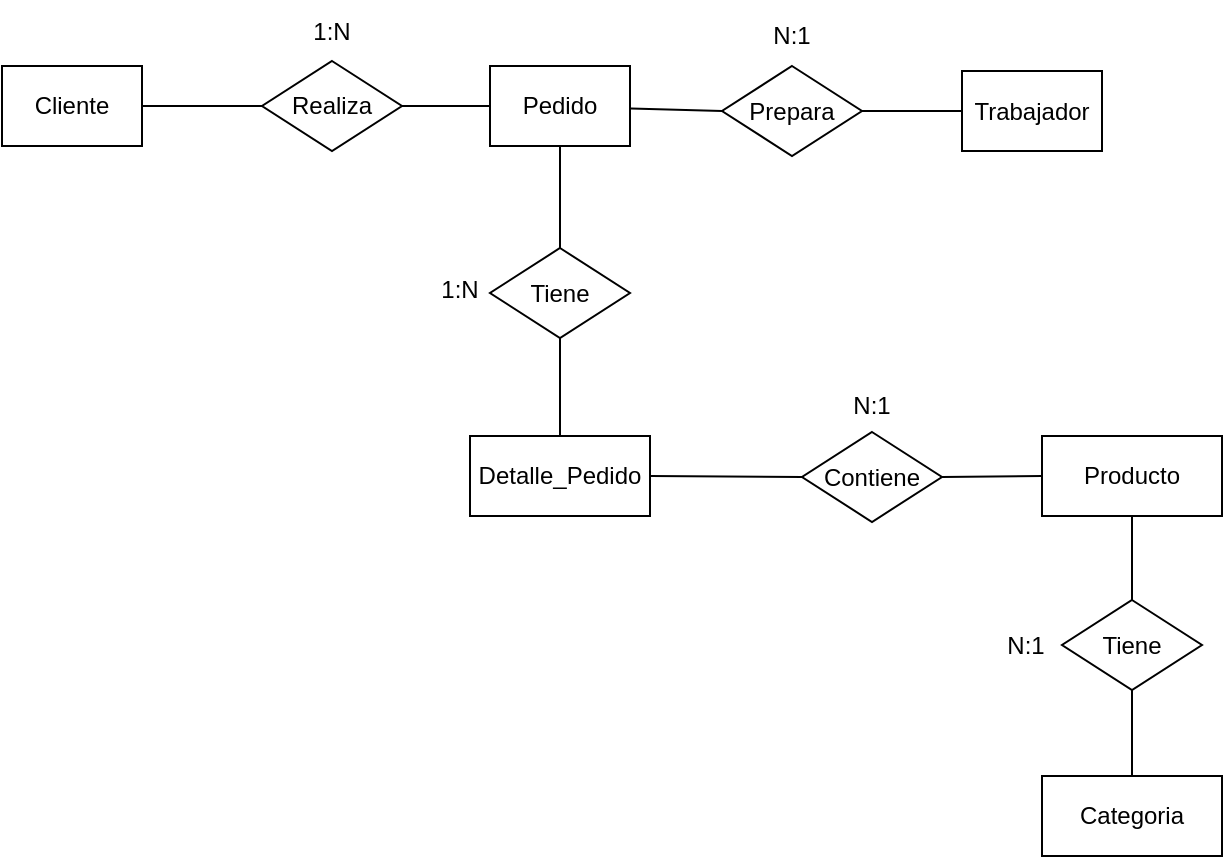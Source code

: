 <mxfile version="24.3.1" type="device">
  <diagram name="Página-1" id="al79PRzEsN4C3lmTY9LC">
    <mxGraphModel dx="1434" dy="796" grid="1" gridSize="10" guides="1" tooltips="1" connect="1" arrows="1" fold="1" page="1" pageScale="1" pageWidth="827" pageHeight="1169" math="0" shadow="0">
      <root>
        <mxCell id="0" />
        <mxCell id="1" parent="0" />
        <mxCell id="TFa83CtxomrTN633iHs5-1" value="Cliente" style="rounded=0;whiteSpace=wrap;html=1;" parent="1" vertex="1">
          <mxGeometry x="60" y="265" width="70" height="40" as="geometry" />
        </mxCell>
        <mxCell id="TFa83CtxomrTN633iHs5-2" value="Realiza" style="rhombus;whiteSpace=wrap;html=1;" parent="1" vertex="1">
          <mxGeometry x="190" y="262.5" width="70" height="45" as="geometry" />
        </mxCell>
        <mxCell id="TFa83CtxomrTN633iHs5-3" value="Pedido" style="rounded=0;whiteSpace=wrap;html=1;" parent="1" vertex="1">
          <mxGeometry x="304" y="265" width="70" height="40" as="geometry" />
        </mxCell>
        <mxCell id="TFa83CtxomrTN633iHs5-4" value="" style="endArrow=none;html=1;rounded=0;entryX=0;entryY=0.5;entryDx=0;entryDy=0;exitX=1;exitY=0.5;exitDx=0;exitDy=0;" parent="1" source="TFa83CtxomrTN633iHs5-2" target="TFa83CtxomrTN633iHs5-3" edge="1">
          <mxGeometry width="50" height="50" relative="1" as="geometry">
            <mxPoint x="350" y="570" as="sourcePoint" />
            <mxPoint x="400" y="520" as="targetPoint" />
          </mxGeometry>
        </mxCell>
        <mxCell id="TFa83CtxomrTN633iHs5-5" value="" style="endArrow=none;html=1;rounded=0;exitX=1;exitY=0.5;exitDx=0;exitDy=0;entryX=0;entryY=0.5;entryDx=0;entryDy=0;" parent="1" source="TFa83CtxomrTN633iHs5-1" target="TFa83CtxomrTN633iHs5-2" edge="1">
          <mxGeometry width="50" height="50" relative="1" as="geometry">
            <mxPoint x="350" y="570" as="sourcePoint" />
            <mxPoint x="400" y="520" as="targetPoint" />
          </mxGeometry>
        </mxCell>
        <mxCell id="TFa83CtxomrTN633iHs5-7" value="1:N" style="text;strokeColor=none;align=center;fillColor=none;html=1;verticalAlign=middle;whiteSpace=wrap;rounded=0;" parent="1" vertex="1">
          <mxGeometry x="200" y="232.5" width="50" height="30" as="geometry" />
        </mxCell>
        <mxCell id="TFa83CtxomrTN633iHs5-14" value="Prepara" style="rhombus;whiteSpace=wrap;html=1;" parent="1" vertex="1">
          <mxGeometry x="420" y="265" width="70" height="45" as="geometry" />
        </mxCell>
        <mxCell id="TFa83CtxomrTN633iHs5-15" value="Trabajador" style="rounded=0;whiteSpace=wrap;html=1;" parent="1" vertex="1">
          <mxGeometry x="540" y="267.5" width="70" height="40" as="geometry" />
        </mxCell>
        <mxCell id="TFa83CtxomrTN633iHs5-17" value="N:1" style="text;strokeColor=none;align=center;fillColor=none;html=1;verticalAlign=middle;whiteSpace=wrap;rounded=0;" parent="1" vertex="1">
          <mxGeometry x="430" y="235" width="50" height="30" as="geometry" />
        </mxCell>
        <mxCell id="TFa83CtxomrTN633iHs5-18" value="" style="endArrow=none;html=1;rounded=0;entryX=0;entryY=0.5;entryDx=0;entryDy=0;exitX=1;exitY=0.5;exitDx=0;exitDy=0;" parent="1" source="TFa83CtxomrTN633iHs5-14" target="TFa83CtxomrTN633iHs5-15" edge="1">
          <mxGeometry width="50" height="50" relative="1" as="geometry">
            <mxPoint x="240" y="220" as="sourcePoint" />
            <mxPoint x="290" y="170" as="targetPoint" />
          </mxGeometry>
        </mxCell>
        <mxCell id="TFa83CtxomrTN633iHs5-19" value="" style="endArrow=none;html=1;rounded=0;entryX=0;entryY=0.5;entryDx=0;entryDy=0;exitX=1.007;exitY=0.531;exitDx=0;exitDy=0;exitPerimeter=0;" parent="1" source="TFa83CtxomrTN633iHs5-3" target="TFa83CtxomrTN633iHs5-14" edge="1">
          <mxGeometry width="50" height="50" relative="1" as="geometry">
            <mxPoint x="380" y="280" as="sourcePoint" />
            <mxPoint x="290" y="170" as="targetPoint" />
          </mxGeometry>
        </mxCell>
        <mxCell id="TFa83CtxomrTN633iHs5-20" value="1:N" style="text;strokeColor=none;align=center;fillColor=none;html=1;verticalAlign=middle;whiteSpace=wrap;rounded=0;" parent="1" vertex="1">
          <mxGeometry x="264" y="361.5" width="50" height="30" as="geometry" />
        </mxCell>
        <mxCell id="TFa83CtxomrTN633iHs5-21" value="Tiene" style="rhombus;whiteSpace=wrap;html=1;" parent="1" vertex="1">
          <mxGeometry x="304" y="356" width="70" height="45" as="geometry" />
        </mxCell>
        <mxCell id="TFa83CtxomrTN633iHs5-22" value="" style="endArrow=none;html=1;rounded=0;entryX=0.5;entryY=1;entryDx=0;entryDy=0;exitX=0.5;exitY=0;exitDx=0;exitDy=0;" parent="1" source="TFa83CtxomrTN633iHs5-21" target="TFa83CtxomrTN633iHs5-3" edge="1">
          <mxGeometry width="50" height="50" relative="1" as="geometry">
            <mxPoint x="190" y="340" as="sourcePoint" />
            <mxPoint x="240" y="290" as="targetPoint" />
          </mxGeometry>
        </mxCell>
        <mxCell id="TFa83CtxomrTN633iHs5-23" value="Detalle_Pedido" style="rounded=0;whiteSpace=wrap;html=1;" parent="1" vertex="1">
          <mxGeometry x="294" y="450" width="90" height="40" as="geometry" />
        </mxCell>
        <mxCell id="TFa83CtxomrTN633iHs5-24" value="" style="endArrow=none;html=1;rounded=0;entryX=0.5;entryY=1;entryDx=0;entryDy=0;exitX=0.5;exitY=0;exitDx=0;exitDy=0;" parent="1" source="TFa83CtxomrTN633iHs5-23" target="TFa83CtxomrTN633iHs5-21" edge="1">
          <mxGeometry width="50" height="50" relative="1" as="geometry">
            <mxPoint x="190" y="450" as="sourcePoint" />
            <mxPoint x="240" y="400" as="targetPoint" />
          </mxGeometry>
        </mxCell>
        <mxCell id="TFa83CtxomrTN633iHs5-25" value="Contiene" style="rhombus;whiteSpace=wrap;html=1;" parent="1" vertex="1">
          <mxGeometry x="460" y="448" width="70" height="45" as="geometry" />
        </mxCell>
        <mxCell id="TFa83CtxomrTN633iHs5-26" value="Producto" style="rounded=0;whiteSpace=wrap;html=1;" parent="1" vertex="1">
          <mxGeometry x="580" y="450" width="90" height="40" as="geometry" />
        </mxCell>
        <mxCell id="TFa83CtxomrTN633iHs5-28" value="" style="endArrow=none;html=1;rounded=0;entryX=1;entryY=0.5;entryDx=0;entryDy=0;exitX=0;exitY=0.5;exitDx=0;exitDy=0;" parent="1" source="TFa83CtxomrTN633iHs5-25" target="TFa83CtxomrTN633iHs5-23" edge="1">
          <mxGeometry width="50" height="50" relative="1" as="geometry">
            <mxPoint x="270" y="330" as="sourcePoint" />
            <mxPoint x="320" y="280" as="targetPoint" />
          </mxGeometry>
        </mxCell>
        <mxCell id="TFa83CtxomrTN633iHs5-29" value="" style="endArrow=none;html=1;rounded=0;entryX=1;entryY=0.5;entryDx=0;entryDy=0;exitX=0;exitY=0.5;exitDx=0;exitDy=0;" parent="1" source="TFa83CtxomrTN633iHs5-26" target="TFa83CtxomrTN633iHs5-25" edge="1">
          <mxGeometry width="50" height="50" relative="1" as="geometry">
            <mxPoint x="550" y="468" as="sourcePoint" />
            <mxPoint x="320" y="280" as="targetPoint" />
          </mxGeometry>
        </mxCell>
        <mxCell id="TFa83CtxomrTN633iHs5-30" value="N:1" style="text;strokeColor=none;align=center;fillColor=none;html=1;verticalAlign=middle;whiteSpace=wrap;rounded=0;" parent="1" vertex="1">
          <mxGeometry x="470" y="420" width="50" height="30" as="geometry" />
        </mxCell>
        <mxCell id="TFa83CtxomrTN633iHs5-31" value="Tiene" style="rhombus;whiteSpace=wrap;html=1;" parent="1" vertex="1">
          <mxGeometry x="590" y="532" width="70" height="45" as="geometry" />
        </mxCell>
        <mxCell id="TFa83CtxomrTN633iHs5-32" value="Categoria" style="rounded=0;whiteSpace=wrap;html=1;" parent="1" vertex="1">
          <mxGeometry x="580" y="620" width="90" height="40" as="geometry" />
        </mxCell>
        <mxCell id="TFa83CtxomrTN633iHs5-34" value="N:1" style="text;strokeColor=none;align=center;fillColor=none;html=1;verticalAlign=middle;whiteSpace=wrap;rounded=0;" parent="1" vertex="1">
          <mxGeometry x="547" y="539.5" width="50" height="30" as="geometry" />
        </mxCell>
        <mxCell id="TFa83CtxomrTN633iHs5-35" value="" style="endArrow=none;html=1;rounded=0;entryX=0.5;entryY=1;entryDx=0;entryDy=0;exitX=0.5;exitY=0;exitDx=0;exitDy=0;" parent="1" source="TFa83CtxomrTN633iHs5-31" target="TFa83CtxomrTN633iHs5-26" edge="1">
          <mxGeometry width="50" height="50" relative="1" as="geometry">
            <mxPoint x="320" y="530" as="sourcePoint" />
            <mxPoint x="370" y="480" as="targetPoint" />
          </mxGeometry>
        </mxCell>
        <mxCell id="TFa83CtxomrTN633iHs5-36" value="" style="endArrow=none;html=1;rounded=0;exitX=0.5;exitY=0;exitDx=0;exitDy=0;entryX=0.5;entryY=1;entryDx=0;entryDy=0;" parent="1" source="TFa83CtxomrTN633iHs5-32" target="TFa83CtxomrTN633iHs5-31" edge="1">
          <mxGeometry width="50" height="50" relative="1" as="geometry">
            <mxPoint x="320" y="530" as="sourcePoint" />
            <mxPoint x="370" y="480" as="targetPoint" />
          </mxGeometry>
        </mxCell>
      </root>
    </mxGraphModel>
  </diagram>
</mxfile>
